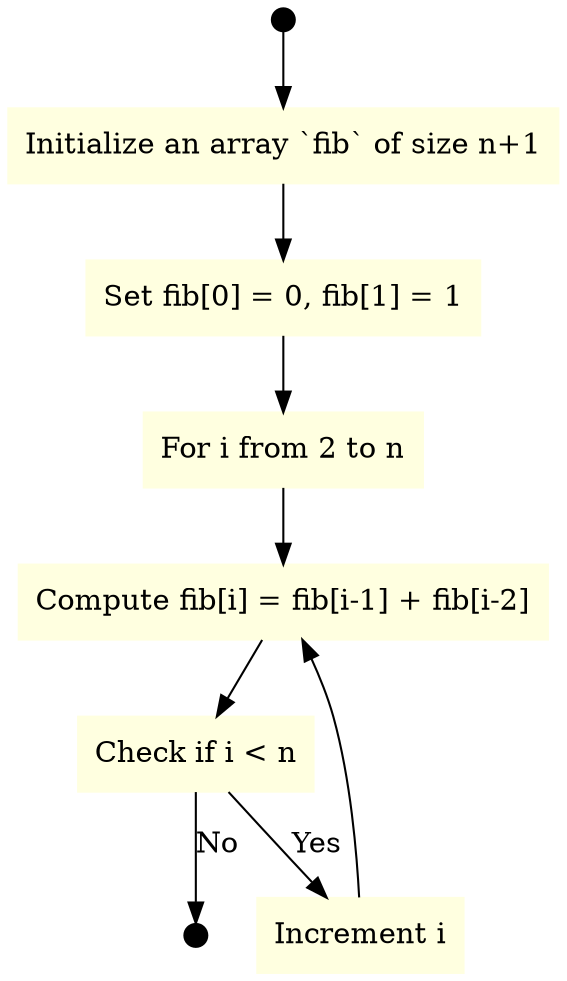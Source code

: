 digraph FibonacciDP {
    node [shape=box, style="filled", color=lightyellow];

    Start -> "Initialize an array `fib` of size n+1";
    "Initialize an array `fib` of size n+1" -> "Set fib[0] = 0, fib[1] = 1";
    "Set fib[0] = 0, fib[1] = 1" -> "For i from 2 to n";
    "For i from 2 to n" -> "Compute fib[i] = fib[i-1] + fib[i-2]";
    "Compute fib[i] = fib[i-1] + fib[i-2]" -> "Check if i < n";
    "Check if i < n" -> "Increment i" [label="Yes"];
    "Check if i < n" -> "Return fib[n]" [label="No"];
    "Increment i" -> "Compute fib[i] = fib[i-1] + fib[i-2]";

    Start [shape=circle, label="", width=.15, style=filled, color=black];
    "Return fib[n]" [shape=circle, label="", width=.15, style=filled, color=black];
}

